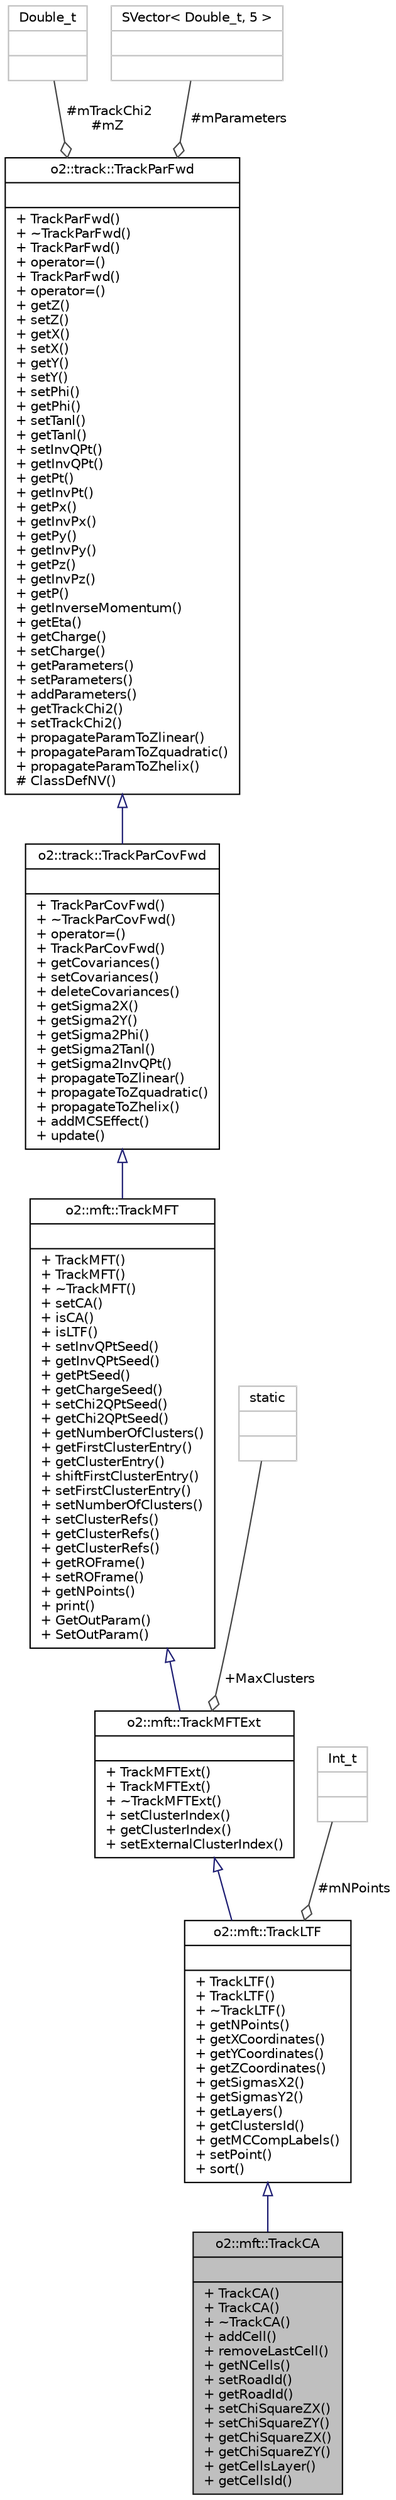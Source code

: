 digraph "o2::mft::TrackCA"
{
 // INTERACTIVE_SVG=YES
  bgcolor="transparent";
  edge [fontname="Helvetica",fontsize="10",labelfontname="Helvetica",labelfontsize="10"];
  node [fontname="Helvetica",fontsize="10",shape=record];
  Node6 [label="{o2::mft::TrackCA\n||+ TrackCA()\l+ TrackCA()\l+ ~TrackCA()\l+ addCell()\l+ removeLastCell()\l+ getNCells()\l+ setRoadId()\l+ getRoadId()\l+ setChiSquareZX()\l+ setChiSquareZY()\l+ getChiSquareZX()\l+ getChiSquareZY()\l+ getCellsLayer()\l+ getCellsId()\l}",height=0.2,width=0.4,color="black", fillcolor="grey75", style="filled", fontcolor="black"];
  Node7 -> Node6 [dir="back",color="midnightblue",fontsize="10",style="solid",arrowtail="onormal",fontname="Helvetica"];
  Node7 [label="{o2::mft::TrackLTF\n||+ TrackLTF()\l+ TrackLTF()\l+ ~TrackLTF()\l+ getNPoints()\l+ getXCoordinates()\l+ getYCoordinates()\l+ getZCoordinates()\l+ getSigmasX2()\l+ getSigmasY2()\l+ getLayers()\l+ getClustersId()\l+ getMCCompLabels()\l+ setPoint()\l+ sort()\l}",height=0.2,width=0.4,color="black",URL="$de/d47/classo2_1_1mft_1_1TrackLTF.html"];
  Node8 -> Node7 [dir="back",color="midnightblue",fontsize="10",style="solid",arrowtail="onormal",fontname="Helvetica"];
  Node8 [label="{o2::mft::TrackMFTExt\n||+ TrackMFTExt()\l+ TrackMFTExt()\l+ ~TrackMFTExt()\l+ setClusterIndex()\l+ getClusterIndex()\l+ setExternalClusterIndex()\l}",height=0.2,width=0.4,color="black",URL="$dc/d9e/classo2_1_1mft_1_1TrackMFTExt.html"];
  Node9 -> Node8 [dir="back",color="midnightblue",fontsize="10",style="solid",arrowtail="onormal",fontname="Helvetica"];
  Node9 [label="{o2::mft::TrackMFT\n||+ TrackMFT()\l+ TrackMFT()\l+ ~TrackMFT()\l+ setCA()\l+ isCA()\l+ isLTF()\l+ setInvQPtSeed()\l+ getInvQPtSeed()\l+ getPtSeed()\l+ getChargeSeed()\l+ setChi2QPtSeed()\l+ getChi2QPtSeed()\l+ getNumberOfClusters()\l+ getFirstClusterEntry()\l+ getClusterEntry()\l+ shiftFirstClusterEntry()\l+ setFirstClusterEntry()\l+ setNumberOfClusters()\l+ setClusterRefs()\l+ getClusterRefs()\l+ getClusterRefs()\l+ getROFrame()\l+ setROFrame()\l+ getNPoints()\l+ print()\l+ GetOutParam()\l+ SetOutParam()\l}",height=0.2,width=0.4,color="black",URL="$d1/de4/classo2_1_1mft_1_1TrackMFT.html"];
  Node10 -> Node9 [dir="back",color="midnightblue",fontsize="10",style="solid",arrowtail="onormal",fontname="Helvetica"];
  Node10 [label="{o2::track::TrackParCovFwd\n||+ TrackParCovFwd()\l+ ~TrackParCovFwd()\l+ operator=()\l+ TrackParCovFwd()\l+ getCovariances()\l+ setCovariances()\l+ deleteCovariances()\l+ getSigma2X()\l+ getSigma2Y()\l+ getSigma2Phi()\l+ getSigma2Tanl()\l+ getSigma2InvQPt()\l+ propagateToZlinear()\l+ propagateToZquadratic()\l+ propagateToZhelix()\l+ addMCSEffect()\l+ update()\l}",height=0.2,width=0.4,color="black",URL="$d3/dad/classo2_1_1track_1_1TrackParCovFwd.html"];
  Node11 -> Node10 [dir="back",color="midnightblue",fontsize="10",style="solid",arrowtail="onormal",fontname="Helvetica"];
  Node11 [label="{o2::track::TrackParFwd\n||+ TrackParFwd()\l+ ~TrackParFwd()\l+ TrackParFwd()\l+ operator=()\l+ TrackParFwd()\l+ operator=()\l+ getZ()\l+ setZ()\l+ getX()\l+ setX()\l+ getY()\l+ setY()\l+ setPhi()\l+ getPhi()\l+ setTanl()\l+ getTanl()\l+ setInvQPt()\l+ getInvQPt()\l+ getPt()\l+ getInvPt()\l+ getPx()\l+ getInvPx()\l+ getPy()\l+ getInvPy()\l+ getPz()\l+ getInvPz()\l+ getP()\l+ getInverseMomentum()\l+ getEta()\l+ getCharge()\l+ setCharge()\l+ getParameters()\l+ setParameters()\l+ addParameters()\l+ getTrackChi2()\l+ setTrackChi2()\l+ propagateParamToZlinear()\l+ propagateParamToZquadratic()\l+ propagateParamToZhelix()\l# ClassDefNV()\l}",height=0.2,width=0.4,color="black",URL="$d8/d10/classo2_1_1track_1_1TrackParFwd.html"];
  Node12 -> Node11 [color="grey25",fontsize="10",style="solid",label=" #mTrackChi2\n#mZ" ,arrowhead="odiamond",fontname="Helvetica"];
  Node12 [label="{Double_t\n||}",height=0.2,width=0.4,color="grey75"];
  Node13 -> Node11 [color="grey25",fontsize="10",style="solid",label=" #mParameters" ,arrowhead="odiamond",fontname="Helvetica"];
  Node13 [label="{SVector\< Double_t, 5 \>\n||}",height=0.2,width=0.4,color="grey75"];
  Node14 -> Node8 [color="grey25",fontsize="10",style="solid",label=" +MaxClusters" ,arrowhead="odiamond",fontname="Helvetica"];
  Node14 [label="{static\n||}",height=0.2,width=0.4,color="grey75"];
  Node15 -> Node7 [color="grey25",fontsize="10",style="solid",label=" #mNPoints" ,arrowhead="odiamond",fontname="Helvetica"];
  Node15 [label="{Int_t\n||}",height=0.2,width=0.4,color="grey75"];
}
